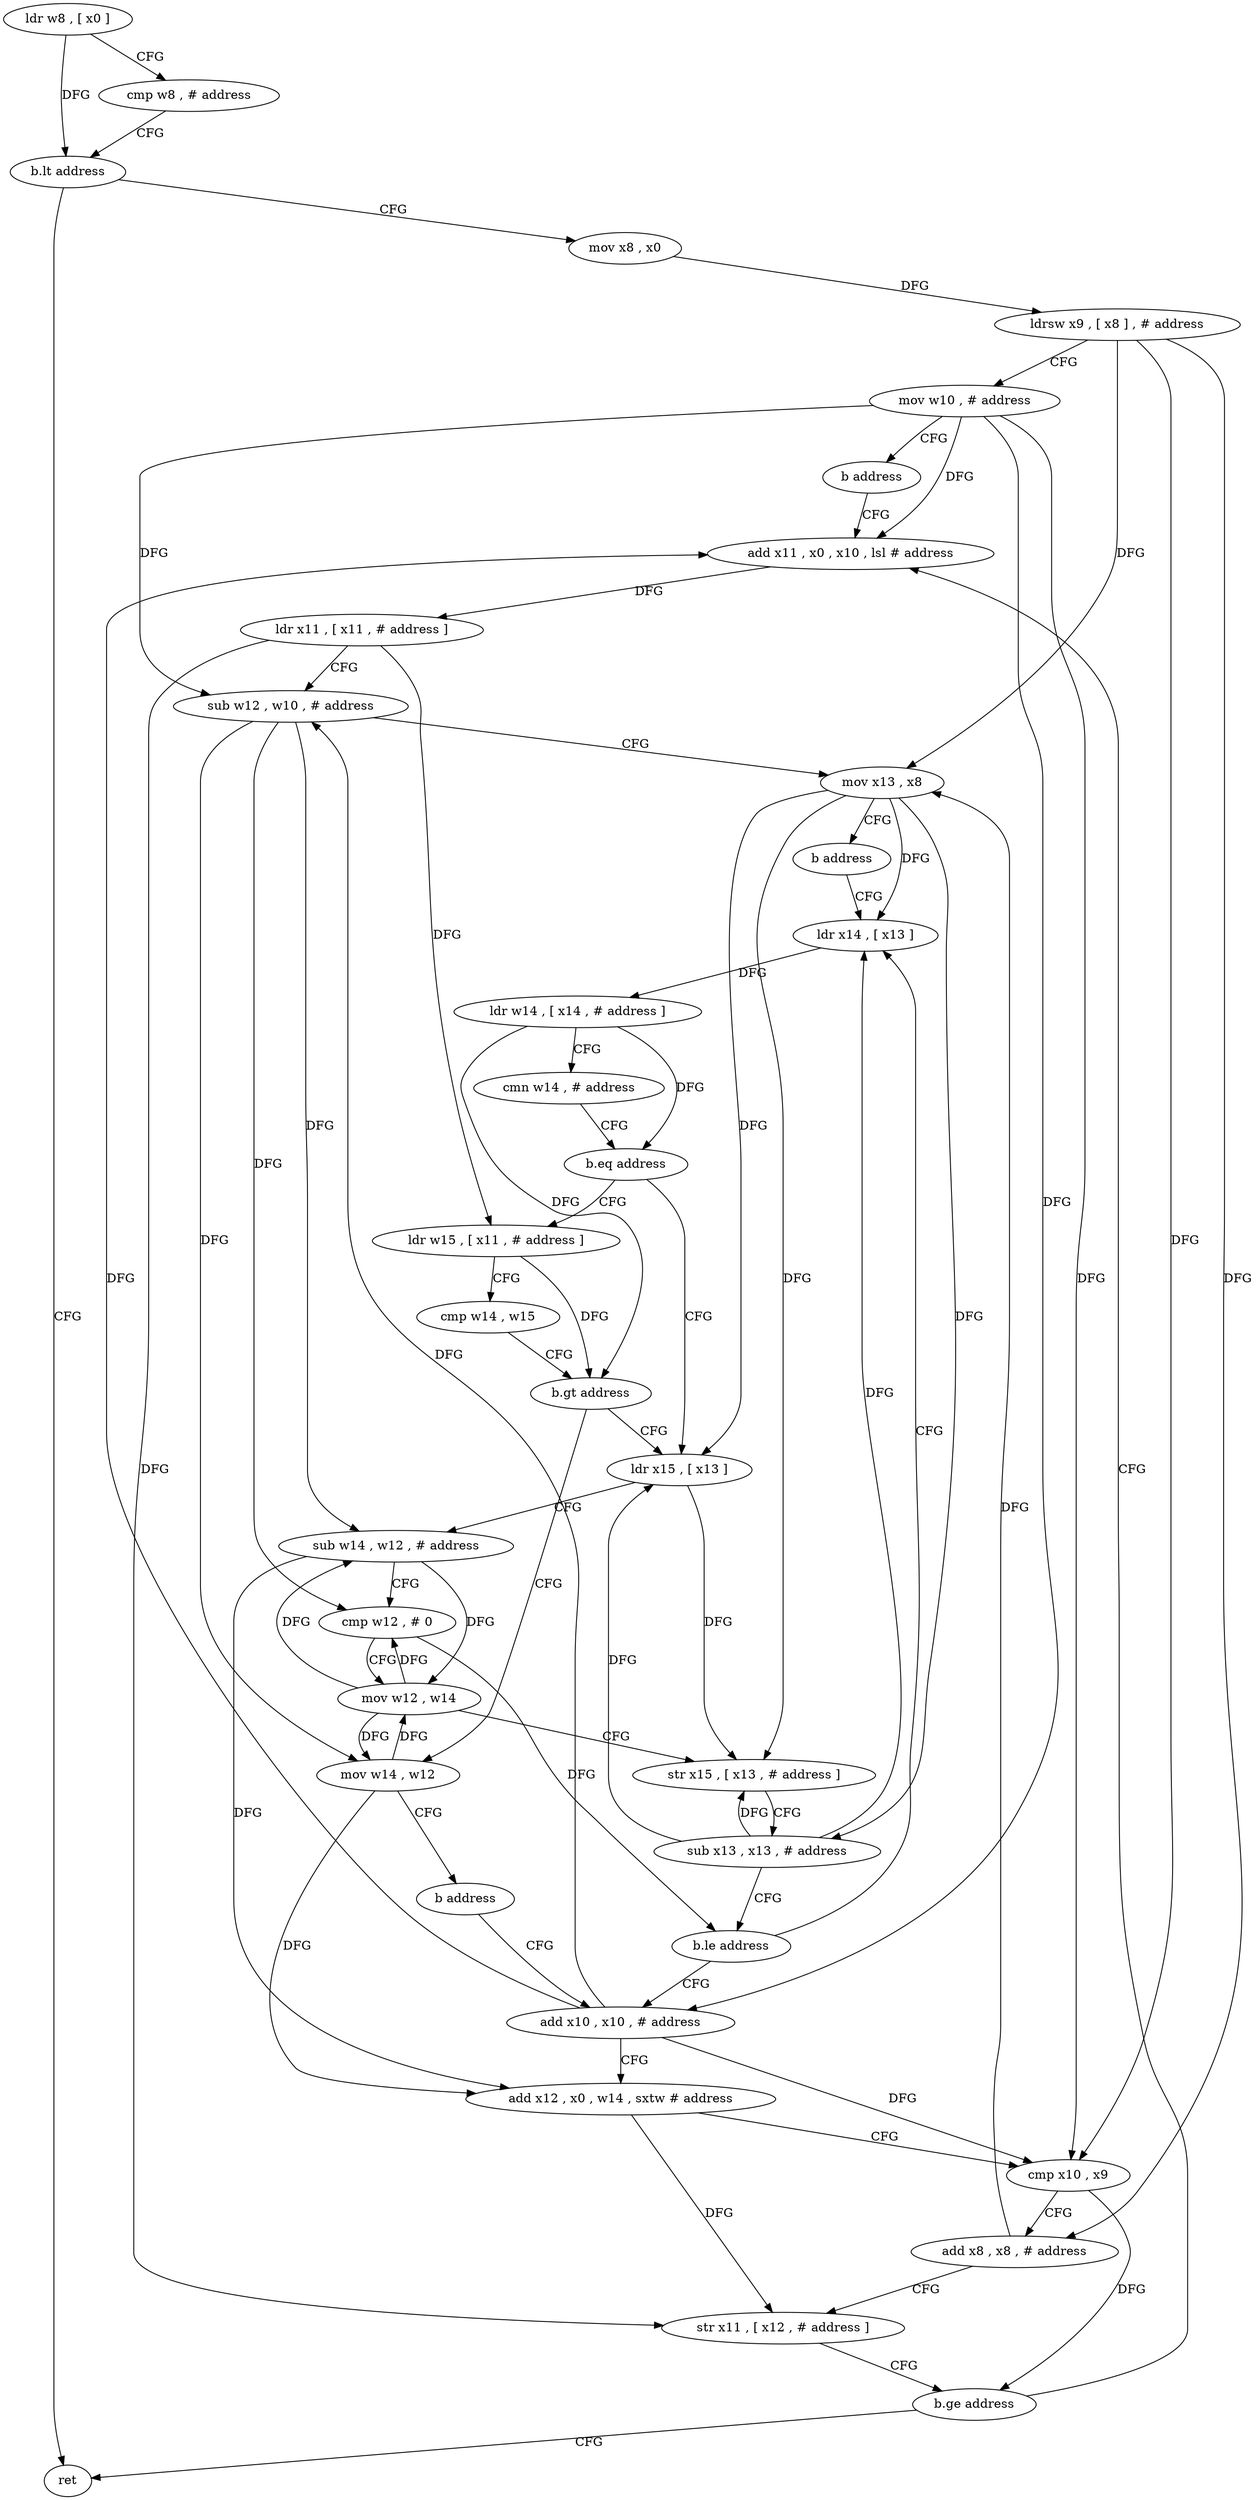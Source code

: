 digraph "func" {
"128176" [label = "ldr w8 , [ x0 ]" ]
"128180" [label = "cmp w8 , # address" ]
"128184" [label = "b.lt address" ]
"128312" [label = "ret" ]
"128188" [label = "mov x8 , x0" ]
"128192" [label = "ldrsw x9 , [ x8 ] , # address" ]
"128196" [label = "mov w10 , # address" ]
"128200" [label = "b address" ]
"128228" [label = "add x11 , x0 , x10 , lsl # address" ]
"128232" [label = "ldr x11 , [ x11 , # address ]" ]
"128236" [label = "sub w12 , w10 , # address" ]
"128240" [label = "mov x13 , x8" ]
"128244" [label = "b address" ]
"128276" [label = "ldr x14 , [ x13 ]" ]
"128280" [label = "ldr w14 , [ x14 , # address ]" ]
"128284" [label = "cmn w14 , # address" ]
"128288" [label = "b.eq address" ]
"128248" [label = "ldr x15 , [ x13 ]" ]
"128292" [label = "ldr w15 , [ x11 , # address ]" ]
"128252" [label = "sub w14 , w12 , # address" ]
"128256" [label = "cmp w12 , # 0" ]
"128260" [label = "mov w12 , w14" ]
"128264" [label = "str x15 , [ x13 , # address ]" ]
"128268" [label = "sub x13 , x13 , # address" ]
"128272" [label = "b.le address" ]
"128204" [label = "add x10 , x10 , # address" ]
"128296" [label = "cmp w14 , w15" ]
"128300" [label = "b.gt address" ]
"128304" [label = "mov w14 , w12" ]
"128208" [label = "add x12 , x0 , w14 , sxtw # address" ]
"128212" [label = "cmp x10 , x9" ]
"128216" [label = "add x8 , x8 , # address" ]
"128220" [label = "str x11 , [ x12 , # address ]" ]
"128224" [label = "b.ge address" ]
"128308" [label = "b address" ]
"128176" -> "128180" [ label = "CFG" ]
"128176" -> "128184" [ label = "DFG" ]
"128180" -> "128184" [ label = "CFG" ]
"128184" -> "128312" [ label = "CFG" ]
"128184" -> "128188" [ label = "CFG" ]
"128188" -> "128192" [ label = "DFG" ]
"128192" -> "128196" [ label = "CFG" ]
"128192" -> "128212" [ label = "DFG" ]
"128192" -> "128240" [ label = "DFG" ]
"128192" -> "128216" [ label = "DFG" ]
"128196" -> "128200" [ label = "CFG" ]
"128196" -> "128228" [ label = "DFG" ]
"128196" -> "128236" [ label = "DFG" ]
"128196" -> "128204" [ label = "DFG" ]
"128196" -> "128212" [ label = "DFG" ]
"128200" -> "128228" [ label = "CFG" ]
"128228" -> "128232" [ label = "DFG" ]
"128232" -> "128236" [ label = "CFG" ]
"128232" -> "128292" [ label = "DFG" ]
"128232" -> "128220" [ label = "DFG" ]
"128236" -> "128240" [ label = "CFG" ]
"128236" -> "128252" [ label = "DFG" ]
"128236" -> "128256" [ label = "DFG" ]
"128236" -> "128304" [ label = "DFG" ]
"128240" -> "128244" [ label = "CFG" ]
"128240" -> "128276" [ label = "DFG" ]
"128240" -> "128248" [ label = "DFG" ]
"128240" -> "128264" [ label = "DFG" ]
"128240" -> "128268" [ label = "DFG" ]
"128244" -> "128276" [ label = "CFG" ]
"128276" -> "128280" [ label = "DFG" ]
"128280" -> "128284" [ label = "CFG" ]
"128280" -> "128288" [ label = "DFG" ]
"128280" -> "128300" [ label = "DFG" ]
"128284" -> "128288" [ label = "CFG" ]
"128288" -> "128248" [ label = "CFG" ]
"128288" -> "128292" [ label = "CFG" ]
"128248" -> "128252" [ label = "CFG" ]
"128248" -> "128264" [ label = "DFG" ]
"128292" -> "128296" [ label = "CFG" ]
"128292" -> "128300" [ label = "DFG" ]
"128252" -> "128256" [ label = "CFG" ]
"128252" -> "128260" [ label = "DFG" ]
"128252" -> "128208" [ label = "DFG" ]
"128256" -> "128260" [ label = "CFG" ]
"128256" -> "128272" [ label = "DFG" ]
"128260" -> "128264" [ label = "CFG" ]
"128260" -> "128252" [ label = "DFG" ]
"128260" -> "128256" [ label = "DFG" ]
"128260" -> "128304" [ label = "DFG" ]
"128264" -> "128268" [ label = "CFG" ]
"128268" -> "128272" [ label = "CFG" ]
"128268" -> "128276" [ label = "DFG" ]
"128268" -> "128248" [ label = "DFG" ]
"128268" -> "128264" [ label = "DFG" ]
"128272" -> "128204" [ label = "CFG" ]
"128272" -> "128276" [ label = "CFG" ]
"128204" -> "128208" [ label = "CFG" ]
"128204" -> "128228" [ label = "DFG" ]
"128204" -> "128236" [ label = "DFG" ]
"128204" -> "128212" [ label = "DFG" ]
"128296" -> "128300" [ label = "CFG" ]
"128300" -> "128248" [ label = "CFG" ]
"128300" -> "128304" [ label = "CFG" ]
"128304" -> "128308" [ label = "CFG" ]
"128304" -> "128260" [ label = "DFG" ]
"128304" -> "128208" [ label = "DFG" ]
"128208" -> "128212" [ label = "CFG" ]
"128208" -> "128220" [ label = "DFG" ]
"128212" -> "128216" [ label = "CFG" ]
"128212" -> "128224" [ label = "DFG" ]
"128216" -> "128220" [ label = "CFG" ]
"128216" -> "128240" [ label = "DFG" ]
"128220" -> "128224" [ label = "CFG" ]
"128224" -> "128312" [ label = "CFG" ]
"128224" -> "128228" [ label = "CFG" ]
"128308" -> "128204" [ label = "CFG" ]
}
